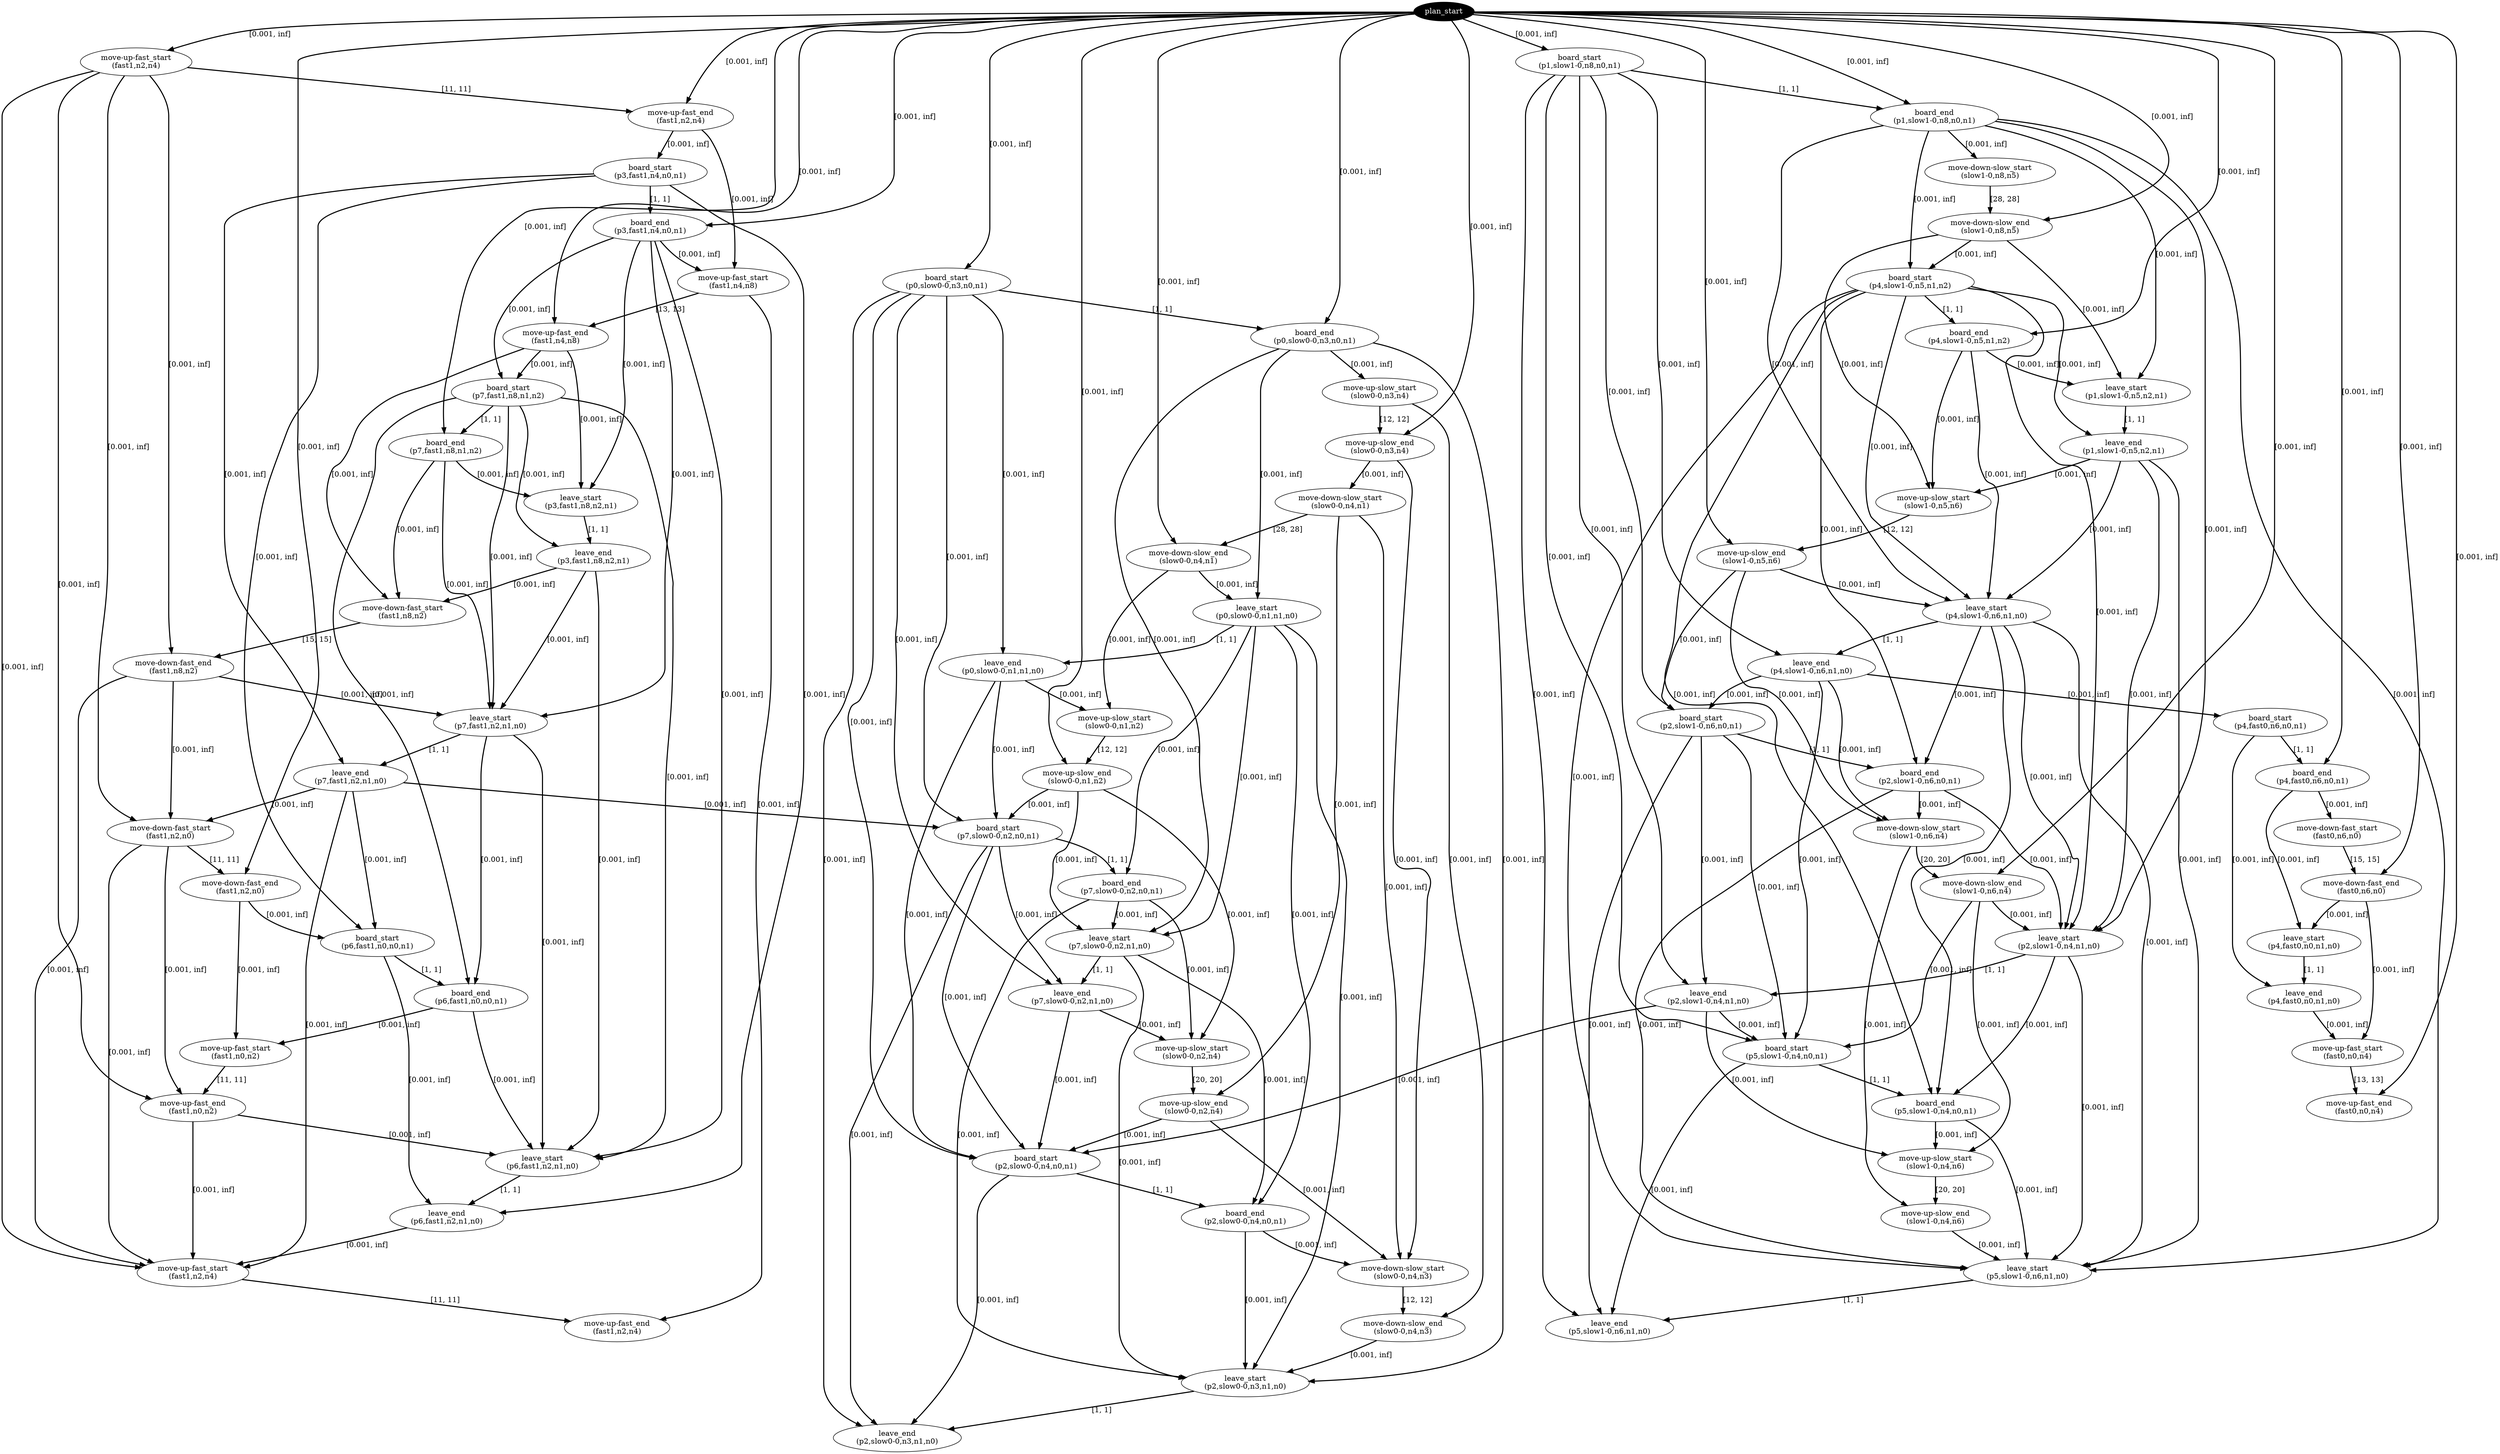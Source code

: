digraph plan {
0[ label="plan_start",style=filled,fillcolor=black,fontcolor=white];
1[ label="move-up-fast_start
(fast1,n2,n4)"];
2[ label="move-up-fast_end
(fast1,n2,n4)"];
3[ label="board_start
(p0,slow0-0,n3,n0,n1)"];
4[ label="board_end
(p0,slow0-0,n3,n0,n1)"];
5[ label="board_start
(p1,slow1-0,n8,n0,n1)"];
6[ label="board_end
(p1,slow1-0,n8,n0,n1)"];
7[ label="move-up-slow_start
(slow0-0,n3,n4)"];
8[ label="move-up-slow_end
(slow0-0,n3,n4)"];
9[ label="move-down-slow_start
(slow1-0,n8,n5)"];
10[ label="move-down-slow_end
(slow1-0,n8,n5)"];
11[ label="board_start
(p3,fast1,n4,n0,n1)"];
12[ label="board_end
(p3,fast1,n4,n0,n1)"];
13[ label="move-up-fast_start
(fast1,n4,n8)"];
14[ label="move-up-fast_end
(fast1,n4,n8)"];
15[ label="move-down-slow_start
(slow0-0,n4,n1)"];
16[ label="move-down-slow_end
(slow0-0,n4,n1)"];
17[ label="board_start
(p7,fast1,n8,n1,n2)"];
18[ label="board_end
(p7,fast1,n8,n1,n2)"];
19[ label="leave_start
(p3,fast1,n8,n2,n1)"];
20[ label="leave_end
(p3,fast1,n8,n2,n1)"];
21[ label="move-down-fast_start
(fast1,n8,n2)"];
22[ label="move-down-fast_end
(fast1,n8,n2)"];
23[ label="board_start
(p4,slow1-0,n5,n1,n2)"];
24[ label="board_end
(p4,slow1-0,n5,n1,n2)"];
25[ label="leave_start
(p1,slow1-0,n5,n2,n1)"];
26[ label="leave_end
(p1,slow1-0,n5,n2,n1)"];
27[ label="move-up-slow_start
(slow1-0,n5,n6)"];
28[ label="move-up-slow_end
(slow1-0,n5,n6)"];
29[ label="leave_start
(p0,slow0-0,n1,n1,n0)"];
30[ label="leave_end
(p0,slow0-0,n1,n1,n0)"];
31[ label="move-up-slow_start
(slow0-0,n1,n2)"];
32[ label="move-up-slow_end
(slow0-0,n1,n2)"];
33[ label="leave_start
(p7,fast1,n2,n1,n0)"];
34[ label="leave_end
(p7,fast1,n2,n1,n0)"];
35[ label="leave_start
(p4,slow1-0,n6,n1,n0)"];
36[ label="leave_end
(p4,slow1-0,n6,n1,n0)"];
37[ label="move-down-fast_start
(fast1,n2,n0)"];
38[ label="move-down-fast_end
(fast1,n2,n0)"];
39[ label="board_start
(p4,fast0,n6,n0,n1)"];
40[ label="board_end
(p4,fast0,n6,n0,n1)"];
41[ label="board_start
(p2,slow1-0,n6,n0,n1)"];
42[ label="board_end
(p2,slow1-0,n6,n0,n1)"];
43[ label="move-down-fast_start
(fast0,n6,n0)"];
44[ label="move-down-fast_end
(fast0,n6,n0)"];
45[ label="move-down-slow_start
(slow1-0,n6,n4)"];
46[ label="move-down-slow_end
(slow1-0,n6,n4)"];
47[ label="board_start
(p7,slow0-0,n2,n0,n1)"];
48[ label="board_end
(p7,slow0-0,n2,n0,n1)"];
49[ label="board_start
(p6,fast1,n0,n0,n1)"];
50[ label="board_end
(p6,fast1,n0,n0,n1)"];
51[ label="move-up-fast_start
(fast1,n0,n2)"];
52[ label="move-up-fast_end
(fast1,n0,n2)"];
53[ label="leave_start
(p7,slow0-0,n2,n1,n0)"];
54[ label="leave_end
(p7,slow0-0,n2,n1,n0)"];
55[ label="move-up-slow_start
(slow0-0,n2,n4)"];
56[ label="move-up-slow_end
(slow0-0,n2,n4)"];
57[ label="leave_start
(p4,fast0,n0,n1,n0)"];
58[ label="leave_end
(p4,fast0,n0,n1,n0)"];
59[ label="move-up-fast_start
(fast0,n0,n4)"];
60[ label="move-up-fast_end
(fast0,n0,n4)"];
61[ label="leave_start
(p2,slow1-0,n4,n1,n0)"];
62[ label="leave_end
(p2,slow1-0,n4,n1,n0)"];
63[ label="leave_start
(p6,fast1,n2,n1,n0)"];
64[ label="leave_end
(p6,fast1,n2,n1,n0)"];
65[ label="board_start
(p5,slow1-0,n4,n0,n1)"];
66[ label="board_end
(p5,slow1-0,n4,n0,n1)"];
67[ label="move-up-fast_start
(fast1,n2,n4)"];
68[ label="move-up-fast_end
(fast1,n2,n4)"];
69[ label="move-up-slow_start
(slow1-0,n4,n6)"];
70[ label="move-up-slow_end
(slow1-0,n4,n6)"];
71[ label="board_start
(p2,slow0-0,n4,n0,n1)"];
72[ label="board_end
(p2,slow0-0,n4,n0,n1)"];
73[ label="move-down-slow_start
(slow0-0,n4,n3)"];
74[ label="move-down-slow_end
(slow0-0,n4,n3)"];
75[ label="leave_start
(p5,slow1-0,n6,n1,n0)"];
76[ label="leave_end
(p5,slow1-0,n6,n1,n0)"];
77[ label="leave_start
(p2,slow0-0,n3,n1,n0)"];
78[ label="leave_end
(p2,slow0-0,n3,n1,n0)"];
"0" -> "1" [ label="[0.001, inf]" , penwidth=2, color="black"]
"0" -> "3" [ label="[0.001, inf]" , penwidth=2, color="black"]
"0" -> "5" [ label="[0.001, inf]" , penwidth=2, color="black"]
"3" -> "4" [ label="[1, 1]" , penwidth=2, color="black"]
"0" -> "4" [ label="[0.001, inf]" , penwidth=2, color="black"]
"5" -> "6" [ label="[1, 1]" , penwidth=2, color="black"]
"0" -> "6" [ label="[0.001, inf]" , penwidth=2, color="black"]
"4" -> "7" [ label="[0.001, inf]" , penwidth=2, color="black"]
"6" -> "9" [ label="[0.001, inf]" , penwidth=2, color="black"]
"1" -> "2" [ label="[11, 11]" , penwidth=2, color="black"]
"0" -> "2" [ label="[0.001, inf]" , penwidth=2, color="black"]
"2" -> "11" [ label="[0.001, inf]" , penwidth=2, color="black"]
"11" -> "12" [ label="[1, 1]" , penwidth=2, color="black"]
"0" -> "12" [ label="[0.001, inf]" , penwidth=2, color="black"]
"2" -> "13" [ label="[0.001, inf]" , penwidth=2, color="black"]
"12" -> "13" [ label="[0.001, inf]" , penwidth=2, color="black"]
"7" -> "8" [ label="[12, 12]" , penwidth=2, color="black"]
"0" -> "8" [ label="[0.001, inf]" , penwidth=2, color="black"]
"8" -> "15" [ label="[0.001, inf]" , penwidth=2, color="black"]
"13" -> "14" [ label="[13, 13]" , penwidth=2, color="black"]
"0" -> "14" [ label="[0.001, inf]" , penwidth=2, color="black"]
"12" -> "17" [ label="[0.001, inf]" , penwidth=2, color="black"]
"14" -> "17" [ label="[0.001, inf]" , penwidth=2, color="black"]
"17" -> "18" [ label="[1, 1]" , penwidth=2, color="black"]
"0" -> "18" [ label="[0.001, inf]" , penwidth=2, color="black"]
"12" -> "19" [ label="[0.001, inf]" , penwidth=2, color="black"]
"18" -> "19" [ label="[0.001, inf]" , penwidth=2, color="black"]
"14" -> "19" [ label="[0.001, inf]" , penwidth=2, color="black"]
"19" -> "20" [ label="[1, 1]" , penwidth=2, color="black"]
"17" -> "20" [ label="[0.001, inf]" , penwidth=2, color="black"]
"14" -> "21" [ label="[0.001, inf]" , penwidth=2, color="black"]
"20" -> "21" [ label="[0.001, inf]" , penwidth=2, color="black"]
"18" -> "21" [ label="[0.001, inf]" , penwidth=2, color="black"]
"9" -> "10" [ label="[28, 28]" , penwidth=2, color="black"]
"0" -> "10" [ label="[0.001, inf]" , penwidth=2, color="black"]
"6" -> "23" [ label="[0.001, inf]" , penwidth=2, color="black"]
"10" -> "23" [ label="[0.001, inf]" , penwidth=2, color="black"]
"23" -> "24" [ label="[1, 1]" , penwidth=2, color="black"]
"0" -> "24" [ label="[0.001, inf]" , penwidth=2, color="black"]
"6" -> "25" [ label="[0.001, inf]" , penwidth=2, color="black"]
"24" -> "25" [ label="[0.001, inf]" , penwidth=2, color="black"]
"10" -> "25" [ label="[0.001, inf]" , penwidth=2, color="black"]
"25" -> "26" [ label="[1, 1]" , penwidth=2, color="black"]
"23" -> "26" [ label="[0.001, inf]" , penwidth=2, color="black"]
"10" -> "27" [ label="[0.001, inf]" , penwidth=2, color="black"]
"26" -> "27" [ label="[0.001, inf]" , penwidth=2, color="black"]
"24" -> "27" [ label="[0.001, inf]" , penwidth=2, color="black"]
"15" -> "16" [ label="[28, 28]" , penwidth=2, color="black"]
"0" -> "16" [ label="[0.001, inf]" , penwidth=2, color="black"]
"4" -> "29" [ label="[0.001, inf]" , penwidth=2, color="black"]
"16" -> "29" [ label="[0.001, inf]" , penwidth=2, color="black"]
"29" -> "30" [ label="[1, 1]" , penwidth=2, color="black"]
"3" -> "30" [ label="[0.001, inf]" , penwidth=2, color="black"]
"16" -> "31" [ label="[0.001, inf]" , penwidth=2, color="black"]
"30" -> "31" [ label="[0.001, inf]" , penwidth=2, color="black"]
"21" -> "22" [ label="[15, 15]" , penwidth=2, color="black"]
"1" -> "22" [ label="[0.001, inf]" , penwidth=2, color="black"]
"18" -> "33" [ label="[0.001, inf]" , penwidth=2, color="black"]
"20" -> "33" [ label="[0.001, inf]" , penwidth=2, color="black"]
"22" -> "33" [ label="[0.001, inf]" , penwidth=2, color="black"]
"17" -> "33" [ label="[0.001, inf]" , penwidth=2, color="black"]
"12" -> "33" [ label="[0.001, inf]" , penwidth=2, color="black"]
"27" -> "28" [ label="[12, 12]" , penwidth=2, color="black"]
"0" -> "28" [ label="[0.001, inf]" , penwidth=2, color="black"]
"24" -> "35" [ label="[0.001, inf]" , penwidth=2, color="black"]
"26" -> "35" [ label="[0.001, inf]" , penwidth=2, color="black"]
"28" -> "35" [ label="[0.001, inf]" , penwidth=2, color="black"]
"23" -> "35" [ label="[0.001, inf]" , penwidth=2, color="black"]
"6" -> "35" [ label="[0.001, inf]" , penwidth=2, color="black"]
"33" -> "34" [ label="[1, 1]" , penwidth=2, color="black"]
"11" -> "34" [ label="[0.001, inf]" , penwidth=2, color="black"]
"22" -> "37" [ label="[0.001, inf]" , penwidth=2, color="black"]
"34" -> "37" [ label="[0.001, inf]" , penwidth=2, color="black"]
"1" -> "37" [ label="[0.001, inf]" , penwidth=2, color="black"]
"35" -> "36" [ label="[1, 1]" , penwidth=2, color="black"]
"5" -> "36" [ label="[0.001, inf]" , penwidth=2, color="black"]
"36" -> "39" [ label="[0.001, inf]" , penwidth=2, color="black"]
"36" -> "41" [ label="[0.001, inf]" , penwidth=2, color="black"]
"28" -> "41" [ label="[0.001, inf]" , penwidth=2, color="black"]
"5" -> "41" [ label="[0.001, inf]" , penwidth=2, color="black"]
"39" -> "40" [ label="[1, 1]" , penwidth=2, color="black"]
"0" -> "40" [ label="[0.001, inf]" , penwidth=2, color="black"]
"41" -> "42" [ label="[1, 1]" , penwidth=2, color="black"]
"35" -> "42" [ label="[0.001, inf]" , penwidth=2, color="black"]
"23" -> "42" [ label="[0.001, inf]" , penwidth=2, color="black"]
"40" -> "43" [ label="[0.001, inf]" , penwidth=2, color="black"]
"28" -> "45" [ label="[0.001, inf]" , penwidth=2, color="black"]
"42" -> "45" [ label="[0.001, inf]" , penwidth=2, color="black"]
"36" -> "45" [ label="[0.001, inf]" , penwidth=2, color="black"]
"31" -> "32" [ label="[12, 12]" , penwidth=2, color="black"]
"0" -> "32" [ label="[0.001, inf]" , penwidth=2, color="black"]
"34" -> "47" [ label="[0.001, inf]" , penwidth=2, color="black"]
"30" -> "47" [ label="[0.001, inf]" , penwidth=2, color="black"]
"32" -> "47" [ label="[0.001, inf]" , penwidth=2, color="black"]
"3" -> "47" [ label="[0.001, inf]" , penwidth=2, color="black"]
"37" -> "38" [ label="[11, 11]" , penwidth=2, color="black"]
"0" -> "38" [ label="[0.001, inf]" , penwidth=2, color="black"]
"34" -> "49" [ label="[0.001, inf]" , penwidth=2, color="black"]
"38" -> "49" [ label="[0.001, inf]" , penwidth=2, color="black"]
"11" -> "49" [ label="[0.001, inf]" , penwidth=2, color="black"]
"47" -> "48" [ label="[1, 1]" , penwidth=2, color="black"]
"29" -> "48" [ label="[0.001, inf]" , penwidth=2, color="black"]
"49" -> "50" [ label="[1, 1]" , penwidth=2, color="black"]
"33" -> "50" [ label="[0.001, inf]" , penwidth=2, color="black"]
"17" -> "50" [ label="[0.001, inf]" , penwidth=2, color="black"]
"38" -> "51" [ label="[0.001, inf]" , penwidth=2, color="black"]
"50" -> "51" [ label="[0.001, inf]" , penwidth=2, color="black"]
"48" -> "53" [ label="[0.001, inf]" , penwidth=2, color="black"]
"32" -> "53" [ label="[0.001, inf]" , penwidth=2, color="black"]
"29" -> "53" [ label="[0.001, inf]" , penwidth=2, color="black"]
"4" -> "53" [ label="[0.001, inf]" , penwidth=2, color="black"]
"53" -> "54" [ label="[1, 1]" , penwidth=2, color="black"]
"47" -> "54" [ label="[0.001, inf]" , penwidth=2, color="black"]
"3" -> "54" [ label="[0.001, inf]" , penwidth=2, color="black"]
"32" -> "55" [ label="[0.001, inf]" , penwidth=2, color="black"]
"54" -> "55" [ label="[0.001, inf]" , penwidth=2, color="black"]
"48" -> "55" [ label="[0.001, inf]" , penwidth=2, color="black"]
"43" -> "44" [ label="[15, 15]" , penwidth=2, color="black"]
"0" -> "44" [ label="[0.001, inf]" , penwidth=2, color="black"]
"40" -> "57" [ label="[0.001, inf]" , penwidth=2, color="black"]
"44" -> "57" [ label="[0.001, inf]" , penwidth=2, color="black"]
"57" -> "58" [ label="[1, 1]" , penwidth=2, color="black"]
"39" -> "58" [ label="[0.001, inf]" , penwidth=2, color="black"]
"44" -> "59" [ label="[0.001, inf]" , penwidth=2, color="black"]
"58" -> "59" [ label="[0.001, inf]" , penwidth=2, color="black"]
"45" -> "46" [ label="[20, 20]" , penwidth=2, color="black"]
"0" -> "46" [ label="[0.001, inf]" , penwidth=2, color="black"]
"42" -> "61" [ label="[0.001, inf]" , penwidth=2, color="black"]
"46" -> "61" [ label="[0.001, inf]" , penwidth=2, color="black"]
"35" -> "61" [ label="[0.001, inf]" , penwidth=2, color="black"]
"26" -> "61" [ label="[0.001, inf]" , penwidth=2, color="black"]
"23" -> "61" [ label="[0.001, inf]" , penwidth=2, color="black"]
"6" -> "61" [ label="[0.001, inf]" , penwidth=2, color="black"]
"51" -> "52" [ label="[11, 11]" , penwidth=2, color="black"]
"37" -> "52" [ label="[0.001, inf]" , penwidth=2, color="black"]
"1" -> "52" [ label="[0.001, inf]" , penwidth=2, color="black"]
"61" -> "62" [ label="[1, 1]" , penwidth=2, color="black"]
"41" -> "62" [ label="[0.001, inf]" , penwidth=2, color="black"]
"5" -> "62" [ label="[0.001, inf]" , penwidth=2, color="black"]
"50" -> "63" [ label="[0.001, inf]" , penwidth=2, color="black"]
"52" -> "63" [ label="[0.001, inf]" , penwidth=2, color="black"]
"33" -> "63" [ label="[0.001, inf]" , penwidth=2, color="black"]
"20" -> "63" [ label="[0.001, inf]" , penwidth=2, color="black"]
"17" -> "63" [ label="[0.001, inf]" , penwidth=2, color="black"]
"12" -> "63" [ label="[0.001, inf]" , penwidth=2, color="black"]
"62" -> "65" [ label="[0.001, inf]" , penwidth=2, color="black"]
"46" -> "65" [ label="[0.001, inf]" , penwidth=2, color="black"]
"41" -> "65" [ label="[0.001, inf]" , penwidth=2, color="black"]
"36" -> "65" [ label="[0.001, inf]" , penwidth=2, color="black"]
"5" -> "65" [ label="[0.001, inf]" , penwidth=2, color="black"]
"63" -> "64" [ label="[1, 1]" , penwidth=2, color="black"]
"49" -> "64" [ label="[0.001, inf]" , penwidth=2, color="black"]
"11" -> "64" [ label="[0.001, inf]" , penwidth=2, color="black"]
"52" -> "67" [ label="[0.001, inf]" , penwidth=2, color="black"]
"64" -> "67" [ label="[0.001, inf]" , penwidth=2, color="black"]
"37" -> "67" [ label="[0.001, inf]" , penwidth=2, color="black"]
"34" -> "67" [ label="[0.001, inf]" , penwidth=2, color="black"]
"22" -> "67" [ label="[0.001, inf]" , penwidth=2, color="black"]
"1" -> "67" [ label="[0.001, inf]" , penwidth=2, color="black"]
"65" -> "66" [ label="[1, 1]" , penwidth=2, color="black"]
"61" -> "66" [ label="[0.001, inf]" , penwidth=2, color="black"]
"35" -> "66" [ label="[0.001, inf]" , penwidth=2, color="black"]
"23" -> "66" [ label="[0.001, inf]" , penwidth=2, color="black"]
"46" -> "69" [ label="[0.001, inf]" , penwidth=2, color="black"]
"66" -> "69" [ label="[0.001, inf]" , penwidth=2, color="black"]
"62" -> "69" [ label="[0.001, inf]" , penwidth=2, color="black"]
"59" -> "60" [ label="[13, 13]" , penwidth=2, color="black"]
"0" -> "60" [ label="[0.001, inf]" , penwidth=2, color="black"]
"55" -> "56" [ label="[20, 20]" , penwidth=2, color="black"]
"15" -> "56" [ label="[0.001, inf]" , penwidth=2, color="black"]
"62" -> "71" [ label="[0.001, inf]" , penwidth=2, color="black"]
"54" -> "71" [ label="[0.001, inf]" , penwidth=2, color="black"]
"56" -> "71" [ label="[0.001, inf]" , penwidth=2, color="black"]
"47" -> "71" [ label="[0.001, inf]" , penwidth=2, color="black"]
"30" -> "71" [ label="[0.001, inf]" , penwidth=2, color="black"]
"3" -> "71" [ label="[0.001, inf]" , penwidth=2, color="black"]
"71" -> "72" [ label="[1, 1]" , penwidth=2, color="black"]
"53" -> "72" [ label="[0.001, inf]" , penwidth=2, color="black"]
"29" -> "72" [ label="[0.001, inf]" , penwidth=2, color="black"]
"56" -> "73" [ label="[0.001, inf]" , penwidth=2, color="black"]
"72" -> "73" [ label="[0.001, inf]" , penwidth=2, color="black"]
"15" -> "73" [ label="[0.001, inf]" , penwidth=2, color="black"]
"8" -> "73" [ label="[0.001, inf]" , penwidth=2, color="black"]
"67" -> "68" [ label="[11, 11]" , penwidth=2, color="black"]
"13" -> "68" [ label="[0.001, inf]" , penwidth=2, color="black"]
"69" -> "70" [ label="[20, 20]" , penwidth=2, color="black"]
"45" -> "70" [ label="[0.001, inf]" , penwidth=2, color="black"]
"66" -> "75" [ label="[0.001, inf]" , penwidth=2, color="black"]
"70" -> "75" [ label="[0.001, inf]" , penwidth=2, color="black"]
"61" -> "75" [ label="[0.001, inf]" , penwidth=2, color="black"]
"42" -> "75" [ label="[0.001, inf]" , penwidth=2, color="black"]
"35" -> "75" [ label="[0.001, inf]" , penwidth=2, color="black"]
"26" -> "75" [ label="[0.001, inf]" , penwidth=2, color="black"]
"23" -> "75" [ label="[0.001, inf]" , penwidth=2, color="black"]
"6" -> "75" [ label="[0.001, inf]" , penwidth=2, color="black"]
"75" -> "76" [ label="[1, 1]" , penwidth=2, color="black"]
"65" -> "76" [ label="[0.001, inf]" , penwidth=2, color="black"]
"41" -> "76" [ label="[0.001, inf]" , penwidth=2, color="black"]
"5" -> "76" [ label="[0.001, inf]" , penwidth=2, color="black"]
"73" -> "74" [ label="[12, 12]" , penwidth=2, color="black"]
"7" -> "74" [ label="[0.001, inf]" , penwidth=2, color="black"]
"72" -> "77" [ label="[0.001, inf]" , penwidth=2, color="black"]
"74" -> "77" [ label="[0.001, inf]" , penwidth=2, color="black"]
"53" -> "77" [ label="[0.001, inf]" , penwidth=2, color="black"]
"48" -> "77" [ label="[0.001, inf]" , penwidth=2, color="black"]
"29" -> "77" [ label="[0.001, inf]" , penwidth=2, color="black"]
"4" -> "77" [ label="[0.001, inf]" , penwidth=2, color="black"]
"77" -> "78" [ label="[1, 1]" , penwidth=2, color="black"]
"71" -> "78" [ label="[0.001, inf]" , penwidth=2, color="black"]
"47" -> "78" [ label="[0.001, inf]" , penwidth=2, color="black"]
"3" -> "78" [ label="[0.001, inf]" , penwidth=2, color="black"]
}
